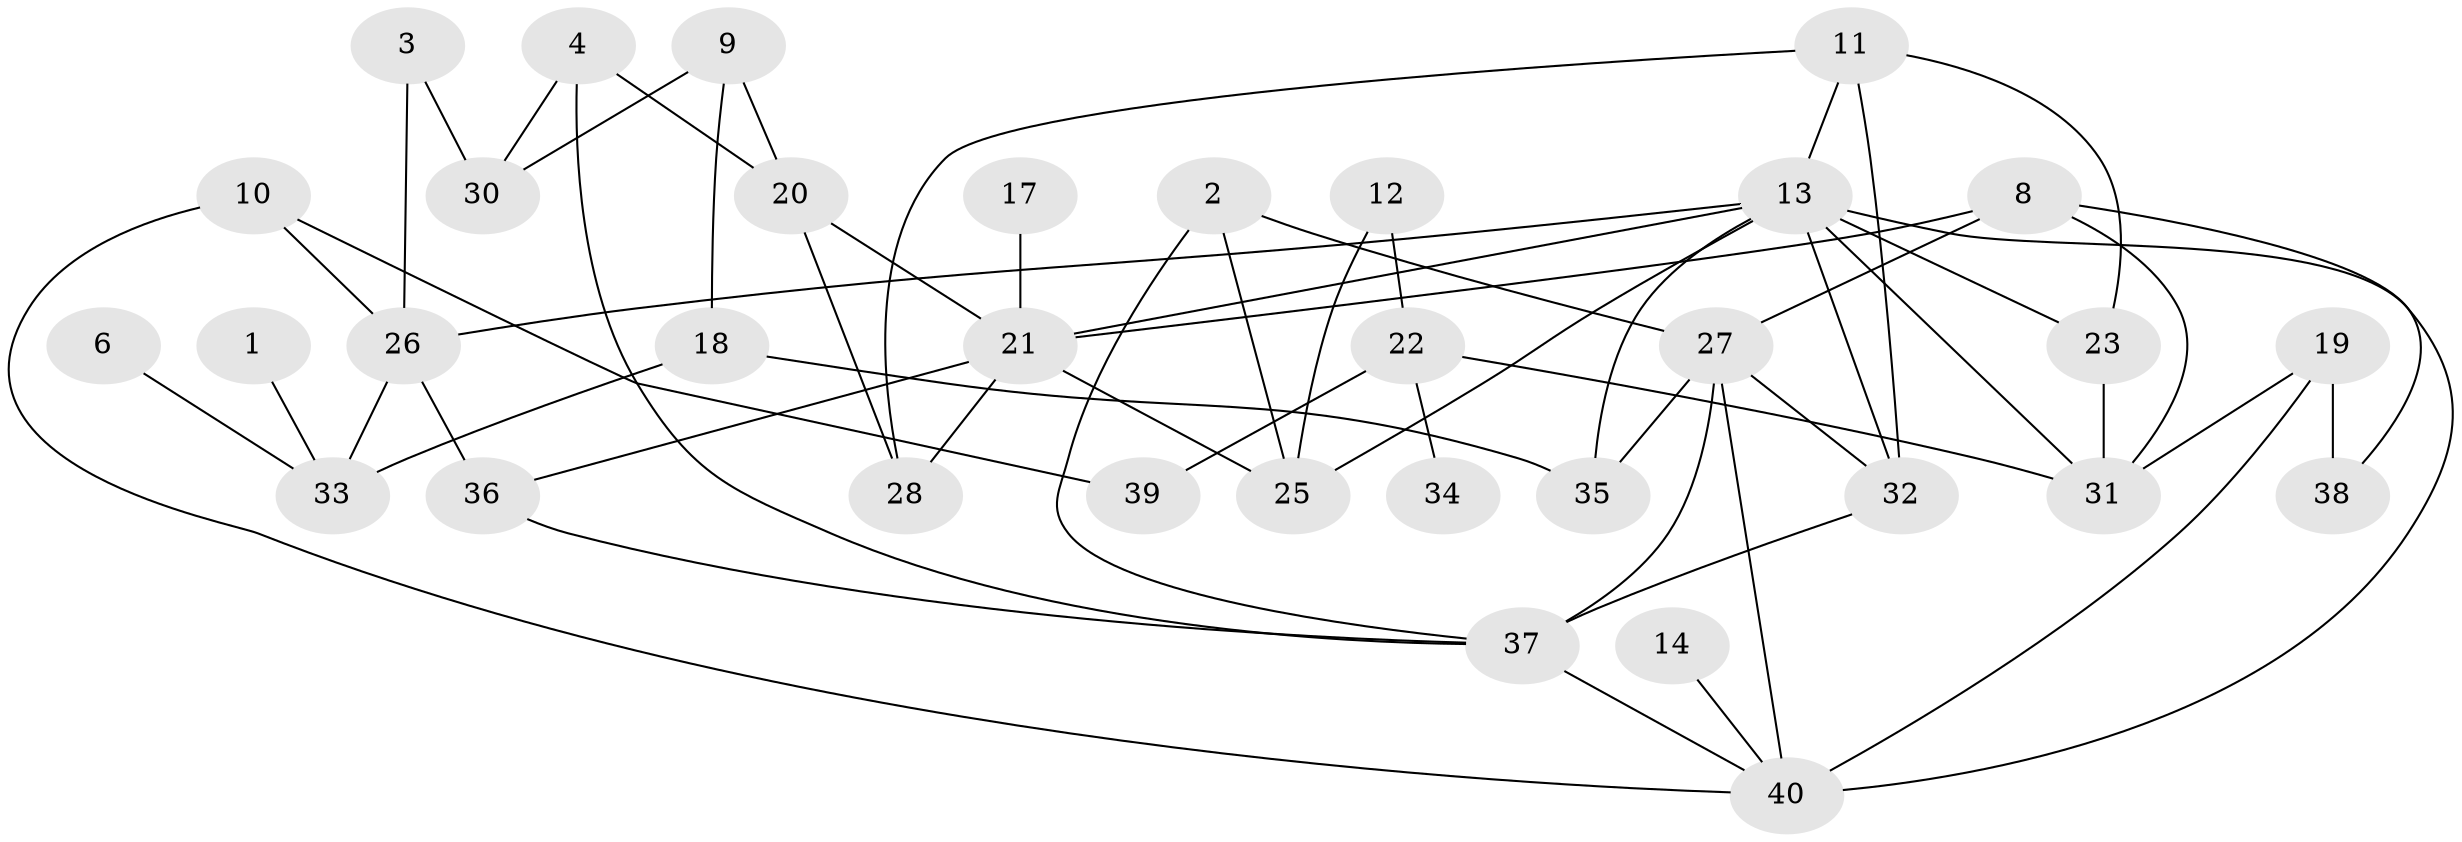 // original degree distribution, {2: 0.2653061224489796, 1: 0.1836734693877551, 3: 0.25510204081632654, 4: 0.1836734693877551, 5: 0.05102040816326531, 0: 0.05102040816326531, 6: 0.01020408163265306}
// Generated by graph-tools (version 1.1) at 2025/35/03/04/25 23:35:47]
// undirected, 34 vertices, 59 edges
graph export_dot {
  node [color=gray90,style=filled];
  1;
  2;
  3;
  4;
  6;
  8;
  9;
  10;
  11;
  12;
  13;
  14;
  17;
  18;
  19;
  20;
  21;
  22;
  23;
  25;
  26;
  27;
  28;
  30;
  31;
  32;
  33;
  34;
  35;
  36;
  37;
  38;
  39;
  40;
  1 -- 33 [weight=1.0];
  2 -- 25 [weight=1.0];
  2 -- 27 [weight=1.0];
  2 -- 37 [weight=1.0];
  3 -- 26 [weight=1.0];
  3 -- 30 [weight=1.0];
  4 -- 20 [weight=1.0];
  4 -- 30 [weight=1.0];
  4 -- 37 [weight=1.0];
  6 -- 33 [weight=1.0];
  8 -- 21 [weight=1.0];
  8 -- 27 [weight=1.0];
  8 -- 31 [weight=1.0];
  8 -- 38 [weight=1.0];
  9 -- 18 [weight=1.0];
  9 -- 20 [weight=1.0];
  9 -- 30 [weight=1.0];
  10 -- 26 [weight=1.0];
  10 -- 39 [weight=1.0];
  10 -- 40 [weight=1.0];
  11 -- 13 [weight=1.0];
  11 -- 23 [weight=1.0];
  11 -- 28 [weight=1.0];
  11 -- 32 [weight=1.0];
  12 -- 22 [weight=1.0];
  12 -- 25 [weight=1.0];
  13 -- 21 [weight=1.0];
  13 -- 23 [weight=1.0];
  13 -- 25 [weight=1.0];
  13 -- 26 [weight=1.0];
  13 -- 31 [weight=1.0];
  13 -- 32 [weight=1.0];
  13 -- 35 [weight=1.0];
  13 -- 40 [weight=1.0];
  14 -- 40 [weight=1.0];
  17 -- 21 [weight=1.0];
  18 -- 33 [weight=1.0];
  18 -- 35 [weight=1.0];
  19 -- 31 [weight=1.0];
  19 -- 38 [weight=1.0];
  19 -- 40 [weight=1.0];
  20 -- 21 [weight=1.0];
  20 -- 28 [weight=1.0];
  21 -- 25 [weight=2.0];
  21 -- 28 [weight=1.0];
  21 -- 36 [weight=1.0];
  22 -- 31 [weight=1.0];
  22 -- 34 [weight=1.0];
  22 -- 39 [weight=1.0];
  23 -- 31 [weight=1.0];
  26 -- 33 [weight=2.0];
  26 -- 36 [weight=1.0];
  27 -- 32 [weight=1.0];
  27 -- 35 [weight=1.0];
  27 -- 37 [weight=2.0];
  27 -- 40 [weight=2.0];
  32 -- 37 [weight=1.0];
  36 -- 37 [weight=1.0];
  37 -- 40 [weight=1.0];
}
